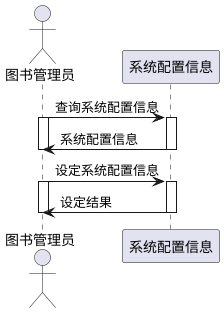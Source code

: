 @startuml
actor admin as "图书管理员"
participant "系统配置信息" as A
admin->A :查询系统配置信息
activate admin
activate A
A->admin :系统配置信息
deactivate A
deactivate admin
admin->A :设定系统配置信息
activate admin
activate A
A->admin :设定结果
deactivate A
deactivate admin
@enduml